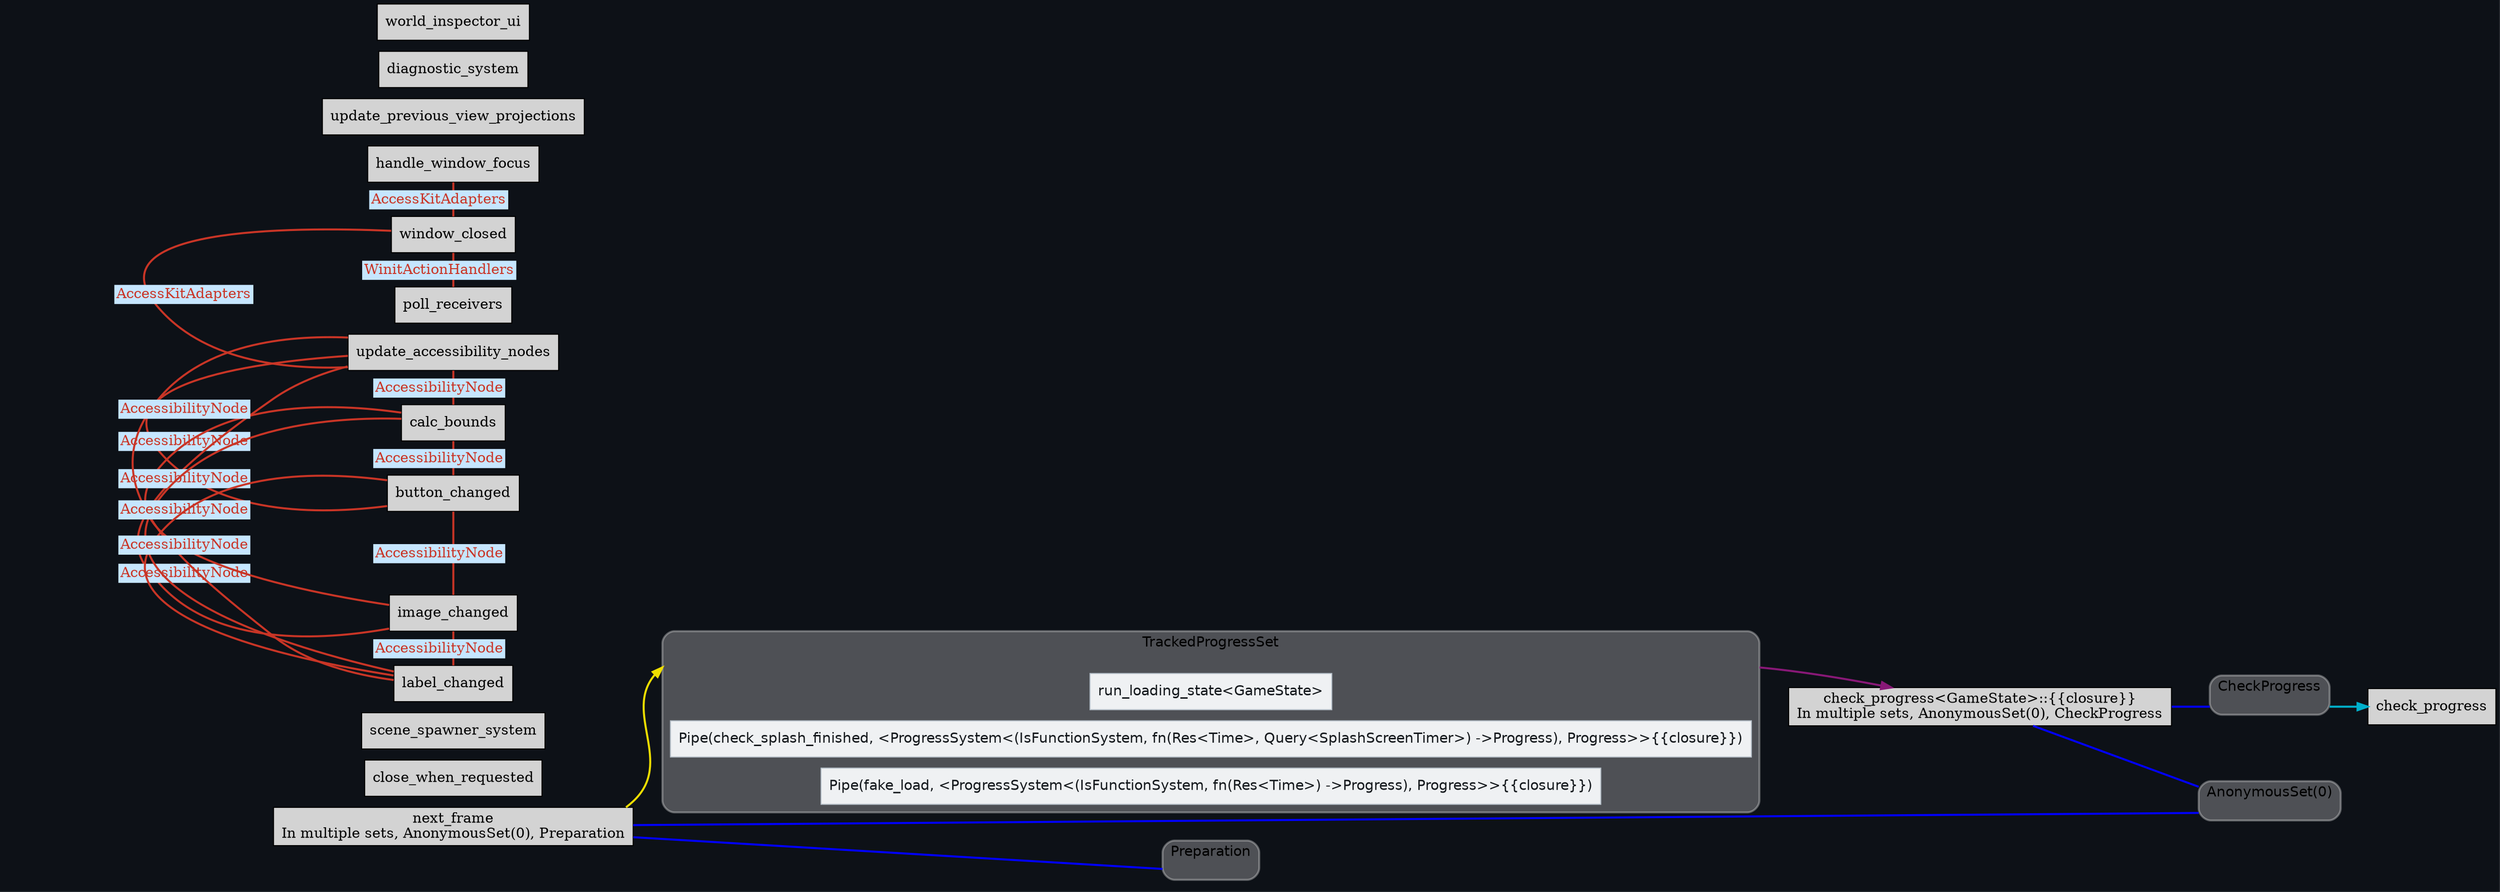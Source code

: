 digraph "" {
	"compound"="true";
	"splines"="spline";
	"rankdir"="LR";
	"bgcolor"="#0d1117";
	"fontname"="Helvetica";
	"nodesep"="0.15";
	edge ["penwidth"="2"];
	node ["shape"="box", "style"="filled"];
	subgraph "clusternode_Set(12)" {
		"style"="rounded,filled";
		"label"="TrackedProgressSet";
		"tooltip"="TrackedProgressSet";
		"fillcolor"="#ffffff44";
		"color"="#ffffff50";
		"penwidth"="2";
		"set_marker_node_Set(12)" ["style"="invis", "label"="", "height"="0", "shape"="point"]
		"node_System(11)" ["label"="run_loading_state<GameState>", "tooltip"="bevy_asset_loader::loading_state::systems::run_loading_state<hello_bevy::GameState>", "fillcolor"="#eff1f3", "fontname"="Helvetica", "fontcolor"="#15191d", "color"="#b4bec7", "penwidth"="1"]
		"node_System(14)" ["label"="Pipe(check_splash_finished, <ProgressSystem<(IsFunctionSystem, fn(Res<Time>, Query<SplashScreenTimer>) ->Progress), Progress>>{{closure}})", "tooltip"="Pipe(hello_bevy::load::check_splash_finished, <hello_bevy::load::check_splash_finished as iyes_progress::ProgressSystem<(bevy_ecs::system::function_system::IsFunctionSystem, fn(bevy_ecs::change_detection::Res<bevy_time::time::Time>, bevy_ecs::system::query::Query<&mut hello_bevy::load::SplashScreenTimer>) -> iyes_progress::Progress), iyes_progress::Progress>>::track_progress::{{closure}})", "fillcolor"="#eff1f3", "fontname"="Helvetica", "fontcolor"="#15191d", "color"="#b4bec7", "penwidth"="1"]
		"node_System(16)" ["label"="Pipe(fake_load, <ProgressSystem<(IsFunctionSystem, fn(Res<Time>) ->Progress), Progress>>{{closure}})", "tooltip"="Pipe(hello_bevy::load::fake_load, <hello_bevy::load::fake_load as iyes_progress::ProgressSystem<(bevy_ecs::system::function_system::IsFunctionSystem, fn(bevy_ecs::change_detection::Res<bevy_time::time::Time>) -> iyes_progress::Progress), iyes_progress::Progress>>::track_progress::{{closure}})", "fillcolor"="#eff1f3", "fontname"="Helvetica", "fontcolor"="#15191d", "color"="#b4bec7", "penwidth"="1"]
	}
	
	subgraph "clusternode_Set(13)" {
		"style"="rounded,filled";
		"label"="AnonymousSet(0)";
		"tooltip"="AnonymousSet(0)";
		"fillcolor"="#ffffff44";
		"color"="#ffffff50";
		"penwidth"="2";
		"set_marker_node_Set(13)" ["style"="invis", "label"="", "height"="0", "shape"="point"]
	}
	
	subgraph "clusternode_Set(15)" {
		"style"="rounded,filled";
		"label"="Preparation";
		"tooltip"="Preparation";
		"fillcolor"="#ffffff44";
		"color"="#ffffff50";
		"penwidth"="2";
		"set_marker_node_Set(15)" ["style"="invis", "label"="", "height"="0", "shape"="point"]
	}
	
	subgraph "clusternode_Set(17)" {
		"style"="rounded,filled";
		"label"="CheckProgress";
		"tooltip"="CheckProgress";
		"fillcolor"="#ffffff44";
		"color"="#ffffff50";
		"penwidth"="2";
		"set_marker_node_Set(17)" ["style"="invis", "label"="", "height"="0", "shape"="point"]
	}
	
	"node_System(0)" ["label"="close_when_requested", "tooltip"="bevy_window::system::close_when_requested"]
	"node_System(1)" ["label"="scene_spawner_system", "tooltip"="bevy_scene::scene_spawner::scene_spawner_system"]
	"node_System(2)" ["label"="handle_window_focus", "tooltip"="bevy_winit::accessibility::handle_window_focus"]
	"node_System(3)" ["label"="window_closed", "tooltip"="bevy_winit::accessibility::window_closed"]
	"node_System(4)" ["label"="poll_receivers", "tooltip"="bevy_winit::accessibility::poll_receivers"]
	"node_System(5)" ["label"="update_accessibility_nodes", "tooltip"="bevy_winit::accessibility::update_accessibility_nodes"]
	"node_System(6)" ["label"="calc_bounds", "tooltip"="bevy_ui::accessibility::calc_bounds"]
	"node_System(7)" ["label"="button_changed", "tooltip"="bevy_ui::accessibility::button_changed"]
	"node_System(8)" ["label"="image_changed", "tooltip"="bevy_ui::accessibility::image_changed"]
	"node_System(9)" ["label"="label_changed", "tooltip"="bevy_ui::accessibility::label_changed"]
	"node_System(10)" ["label"="update_previous_view_projections", "tooltip"="bevy_pbr::prepass::update_previous_view_projections"]
	"node_System(15)" ["label"="check_progress", "tooltip"="hello_bevy::load::check_progress"]
	"node_System(17)" ["label"="diagnostic_system", "tooltip"="bevy_diagnostic::frame_time_diagnostics_plugin::FrameTimeDiagnosticsPlugin::diagnostic_system"]
	"node_System(18)" ["label"="world_inspector_ui", "tooltip"="bevy_inspector_egui::quick::world_inspector_ui"]
	"node_System(12)" -> "set_marker_node_Set(13)" ["dir"="none", "color"="blue", "lhead"="clusternode_Set(13)"]
	"node_System(12)" -> "set_marker_node_Set(15)" ["dir"="none", "color"="blue", "lhead"="clusternode_Set(15)"]
	"node_System(12)" ["label"="next_frame
In multiple sets, AnonymousSet(0), Preparation", "tooltip"="iyes_progress::next_frame"]
	"node_System(13)" -> "set_marker_node_Set(13)" ["dir"="none", "color"="blue", "lhead"="clusternode_Set(13)"]
	"node_System(13)" -> "set_marker_node_Set(17)" ["dir"="none", "color"="blue", "lhead"="clusternode_Set(17)"]
	"node_System(13)" ["label"="check_progress<GameState>::{{closure}}
In multiple sets, AnonymousSet(0), CheckProgress", "tooltip"="iyes_progress::check_progress<hello_bevy::GameState>::{{closure}}"]
	"node_System(12)" -> "set_marker_node_Set(12)" ["lhead"="clusternode_Set(12)", "ltail"="", "tooltip"="next_frame → TrackedProgressSet", "color"="#eede00"]
	"set_marker_node_Set(12)" -> "node_System(13)" ["lhead"="", "ltail"="clusternode_Set(12)", "tooltip"="TrackedProgressSet → check_progress<GameState>::{{closure}}", "color"="#881877"]
	"set_marker_node_Set(17)" -> "node_System(15)" ["lhead"="", "ltail"="clusternode_Set(17)", "tooltip"="CheckProgress → check_progress", "color"="#00b0cc"]
	"node_System(3)" -> "node_System(2)" ["dir"="none", "constraint"="false", "color"="#c93526", "fontcolor"="#c93526", "label"=<<table border="0" cellborder="0"><tr><td bgcolor="#c6e6ff">AccessKitAdapters</td></tr></table>>, "labeltooltip"="window_closed — handle_window_focus"]
	"node_System(4)" -> "node_System(3)" ["dir"="none", "constraint"="false", "color"="#c93526", "fontcolor"="#c93526", "label"=<<table border="0" cellborder="0"><tr><td bgcolor="#c6e6ff">WinitActionHandlers</td></tr></table>>, "labeltooltip"="poll_receivers — window_closed"]
	"node_System(5)" -> "node_System(3)" ["dir"="none", "constraint"="false", "color"="#c93526", "fontcolor"="#c93526", "label"=<<table border="0" cellborder="0"><tr><td bgcolor="#c6e6ff">AccessKitAdapters</td></tr></table>>, "labeltooltip"="update_accessibility_nodes — window_closed"]
	"node_System(6)" -> "node_System(5)" ["dir"="none", "constraint"="false", "color"="#c93526", "fontcolor"="#c93526", "label"=<<table border="0" cellborder="0"><tr><td bgcolor="#c6e6ff">AccessibilityNode</td></tr></table>>, "labeltooltip"="calc_bounds — update_accessibility_nodes"]
	"node_System(7)" -> "node_System(5)" ["dir"="none", "constraint"="false", "color"="#c93526", "fontcolor"="#c93526", "label"=<<table border="0" cellborder="0"><tr><td bgcolor="#c6e6ff">AccessibilityNode</td></tr></table>>, "labeltooltip"="button_changed — update_accessibility_nodes"]
	"node_System(7)" -> "node_System(6)" ["dir"="none", "constraint"="false", "color"="#c93526", "fontcolor"="#c93526", "label"=<<table border="0" cellborder="0"><tr><td bgcolor="#c6e6ff">AccessibilityNode</td></tr></table>>, "labeltooltip"="button_changed — calc_bounds"]
	"node_System(8)" -> "node_System(5)" ["dir"="none", "constraint"="false", "color"="#c93526", "fontcolor"="#c93526", "label"=<<table border="0" cellborder="0"><tr><td bgcolor="#c6e6ff">AccessibilityNode</td></tr></table>>, "labeltooltip"="image_changed — update_accessibility_nodes"]
	"node_System(8)" -> "node_System(6)" ["dir"="none", "constraint"="false", "color"="#c93526", "fontcolor"="#c93526", "label"=<<table border="0" cellborder="0"><tr><td bgcolor="#c6e6ff">AccessibilityNode</td></tr></table>>, "labeltooltip"="image_changed — calc_bounds"]
	"node_System(8)" -> "node_System(7)" ["dir"="none", "constraint"="false", "color"="#c93526", "fontcolor"="#c93526", "label"=<<table border="0" cellborder="0"><tr><td bgcolor="#c6e6ff">AccessibilityNode</td></tr></table>>, "labeltooltip"="image_changed — button_changed"]
	"node_System(9)" -> "node_System(5)" ["dir"="none", "constraint"="false", "color"="#c93526", "fontcolor"="#c93526", "label"=<<table border="0" cellborder="0"><tr><td bgcolor="#c6e6ff">AccessibilityNode</td></tr></table>>, "labeltooltip"="label_changed — update_accessibility_nodes"]
	"node_System(9)" -> "node_System(6)" ["dir"="none", "constraint"="false", "color"="#c93526", "fontcolor"="#c93526", "label"=<<table border="0" cellborder="0"><tr><td bgcolor="#c6e6ff">AccessibilityNode</td></tr></table>>, "labeltooltip"="label_changed — calc_bounds"]
	"node_System(9)" -> "node_System(7)" ["dir"="none", "constraint"="false", "color"="#c93526", "fontcolor"="#c93526", "label"=<<table border="0" cellborder="0"><tr><td bgcolor="#c6e6ff">AccessibilityNode</td></tr></table>>, "labeltooltip"="label_changed — button_changed"]
	"node_System(9)" -> "node_System(8)" ["dir"="none", "constraint"="false", "color"="#c93526", "fontcolor"="#c93526", "label"=<<table border="0" cellborder="0"><tr><td bgcolor="#c6e6ff">AccessibilityNode</td></tr></table>>, "labeltooltip"="label_changed — image_changed"]
}
